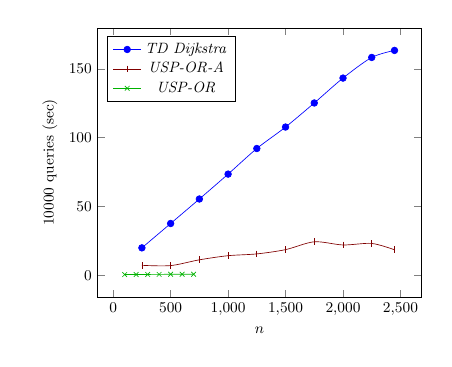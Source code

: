 \tikzstyle{textstyle}=[font=\fontsize{9}{9}\selectfont]
\begin{tikzpicture}[textstyle, scale=0.6]
    \begin{axis}[
        xlabel={$n$},
        ylabel={$10000$ queries (sec)},
		legend pos=north west
        ]
        
    \addplot[smooth,mark=*,color=blue, solid] plot coordinates {
		(250,19.9)
		(500,37.6)
		(750,55.4)
		(1000,73.5)
		(1250,92.1)
		(1500,107.7)
		(1750,125.2)
		(2000,143.3)
		(2250,158.3)
		(2448,163.4)
    };
    \addlegendentry{\textit{TD Dijkstra}}
    
    \addplot[smooth,mark=|,color=black!50!red, solid] plot coordinates {
	    (250,7.2)
		(500,7.0)
		(750,11.2)
		(1000,14.2)
		(1250,15.5)
		(1500,18.6)
		(1750,24.3)
		(2000,22.0)
		(2250,23.1)
		(2448,18.5)
    };
    \addlegendentry{\textit{USP-OR-A}}
    
    \addplot[smooth,mark=x,color=green!70!black, solid] plot coordinates {
		(100,0.47)
		(200,0.56)
		(300,0.58)
		(400,0.62)
		(500,0.69)
		(600,0.69)
		(700,0.7)
    };
    \addlegendentry{\textit{USP-OR}}
    
    \end{axis}
\end{tikzpicture}
